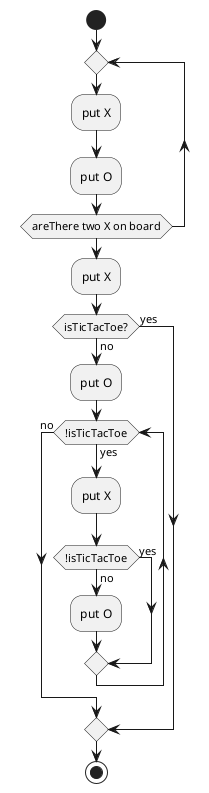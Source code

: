 @startuml instructionsActivity

start
repeat
  :put X;
  :put O;
repeat while (areThere two X on board)
:put X;
if (isTicTacToe?) then (yes)
else (no)
  :put O;
  while (!isTicTacToe) is (yes)
    :put X;
    if (!isTicTacToe) then (yes)
    else (no)
    :put O;
    endif
  endwhile (no)
endif

stop

@enduml